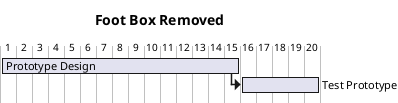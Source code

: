 @startgantt

hide footbox

title Foot Box Removed

[Prototype Design] lasts 15 days
then [Test Prototype] lasts 5 days
@endgantt